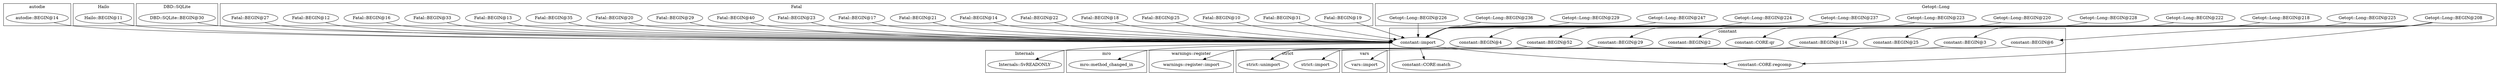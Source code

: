 digraph {
graph [overlap=false]
subgraph cluster_Internals {
	label="Internals";
	"Internals::SvREADONLY";
}
subgraph cluster_vars {
	label="vars";
	"vars::import";
}
subgraph cluster_strict {
	label="strict";
	"strict::import";
	"strict::unimport";
}
subgraph cluster_constant {
	label="constant";
	"constant::import";
	"constant::BEGIN@4";
	"constant::BEGIN@3";
	"constant::BEGIN@114";
	"constant::BEGIN@25";
	"constant::BEGIN@29";
	"constant::BEGIN@52";
	"constant::CORE:regcomp";
	"constant::CORE:qr";
	"constant::BEGIN@2";
	"constant::CORE:match";
	"constant::BEGIN@6";
}
subgraph cluster_mro {
	label="mro";
	"mro::method_changed_in";
}
subgraph cluster_autodie {
	label="autodie";
	"autodie::BEGIN@14";
}
subgraph cluster_Getopt_Long {
	label="Getopt::Long";
	"Getopt::Long::BEGIN@222";
	"Getopt::Long::BEGIN@228";
	"Getopt::Long::BEGIN@220";
	"Getopt::Long::BEGIN@223";
	"Getopt::Long::BEGIN@237";
	"Getopt::Long::BEGIN@208";
	"Getopt::Long::BEGIN@247";
	"Getopt::Long::BEGIN@229";
	"Getopt::Long::BEGIN@236";
	"Getopt::Long::BEGIN@226";
	"Getopt::Long::BEGIN@225";
	"Getopt::Long::BEGIN@218";
	"Getopt::Long::BEGIN@224";
}
subgraph cluster_Hailo {
	label="Hailo";
	"Hailo::BEGIN@11";
}
subgraph cluster_DBD_SQLite {
	label="DBD::SQLite";
	"DBD::SQLite::BEGIN@30";
}
subgraph cluster_Fatal {
	label="Fatal";
	"Fatal::BEGIN@19";
	"Fatal::BEGIN@31";
	"Fatal::BEGIN@10";
	"Fatal::BEGIN@25";
	"Fatal::BEGIN@18";
	"Fatal::BEGIN@22";
	"Fatal::BEGIN@14";
	"Fatal::BEGIN@21";
	"Fatal::BEGIN@17";
	"Fatal::BEGIN@23";
	"Fatal::BEGIN@40";
	"Fatal::BEGIN@29";
	"Fatal::BEGIN@20";
	"Fatal::BEGIN@35";
	"Fatal::BEGIN@13";
	"Fatal::BEGIN@33";
	"Fatal::BEGIN@16";
	"Fatal::BEGIN@12";
	"Fatal::BEGIN@27";
}
subgraph cluster_warnings_register {
	label="warnings::register";
	"warnings::register::import";
}
"constant::import" -> "mro::method_changed_in";
"constant::import" -> "constant::CORE:regcomp";
"Getopt::Long::BEGIN@208" -> "constant::CORE:regcomp";
"constant::import" -> "Internals::SvREADONLY";
"Getopt::Long::BEGIN@208" -> "constant::BEGIN@52";
"Getopt::Long::BEGIN@208" -> "constant::BEGIN@25";
"Getopt::Long::BEGIN@208" -> "constant::BEGIN@114";
"constant::BEGIN@4" -> "warnings::register::import";
"Getopt::Long::BEGIN@208" -> "constant::BEGIN@29";
"Getopt::Long::BEGIN@208" -> "constant::BEGIN@2";
"Getopt::Long::BEGIN@208" -> "constant::BEGIN@4";
"Getopt::Long::BEGIN@208" -> "constant::BEGIN@6";
"Fatal::BEGIN@31" -> "constant::import";
"Fatal::BEGIN@19" -> "constant::import";
"Getopt::Long::BEGIN@220" -> "constant::import";
"Getopt::Long::BEGIN@226" -> "constant::import";
"Fatal::BEGIN@18" -> "constant::import";
"Getopt::Long::BEGIN@225" -> "constant::import";
"Fatal::BEGIN@22" -> "constant::import";
"Getopt::Long::BEGIN@218" -> "constant::import";
"Fatal::BEGIN@21" -> "constant::import";
"Fatal::BEGIN@17" -> "constant::import";
"Fatal::BEGIN@40" -> "constant::import";
"Getopt::Long::BEGIN@222" -> "constant::import";
"Fatal::BEGIN@20" -> "constant::import";
"Getopt::Long::BEGIN@247" -> "constant::import";
"Fatal::BEGIN@33" -> "constant::import";
"Fatal::BEGIN@16" -> "constant::import";
"Fatal::BEGIN@27" -> "constant::import";
"Hailo::BEGIN@11" -> "constant::import";
"Fatal::BEGIN@25" -> "constant::import";
"Fatal::BEGIN@10" -> "constant::import";
"Getopt::Long::BEGIN@237" -> "constant::import";
"Getopt::Long::BEGIN@208" -> "constant::import";
"Getopt::Long::BEGIN@236" -> "constant::import";
"Fatal::BEGIN@14" -> "constant::import";
"DBD::SQLite::BEGIN@30" -> "constant::import";
"Fatal::BEGIN@23" -> "constant::import";
"autodie::BEGIN@14" -> "constant::import";
"Getopt::Long::BEGIN@228" -> "constant::import";
"Fatal::BEGIN@29" -> "constant::import";
"Getopt::Long::BEGIN@223" -> "constant::import";
"Fatal::BEGIN@35" -> "constant::import";
"Getopt::Long::BEGIN@229" -> "constant::import";
"Fatal::BEGIN@13" -> "constant::import";
"Fatal::BEGIN@12" -> "constant::import";
"Getopt::Long::BEGIN@224" -> "constant::import";
"constant::BEGIN@29" -> "strict::unimport";
"constant::BEGIN@52" -> "strict::unimport";
"constant::BEGIN@114" -> "strict::unimport";
"constant::BEGIN@6" -> "vars::import";
"Getopt::Long::BEGIN@208" -> "constant::CORE:qr";
"Getopt::Long::BEGIN@208" -> "constant::BEGIN@3";
"constant::import" -> "constant::CORE:match";
"constant::BEGIN@3" -> "strict::import";
}
